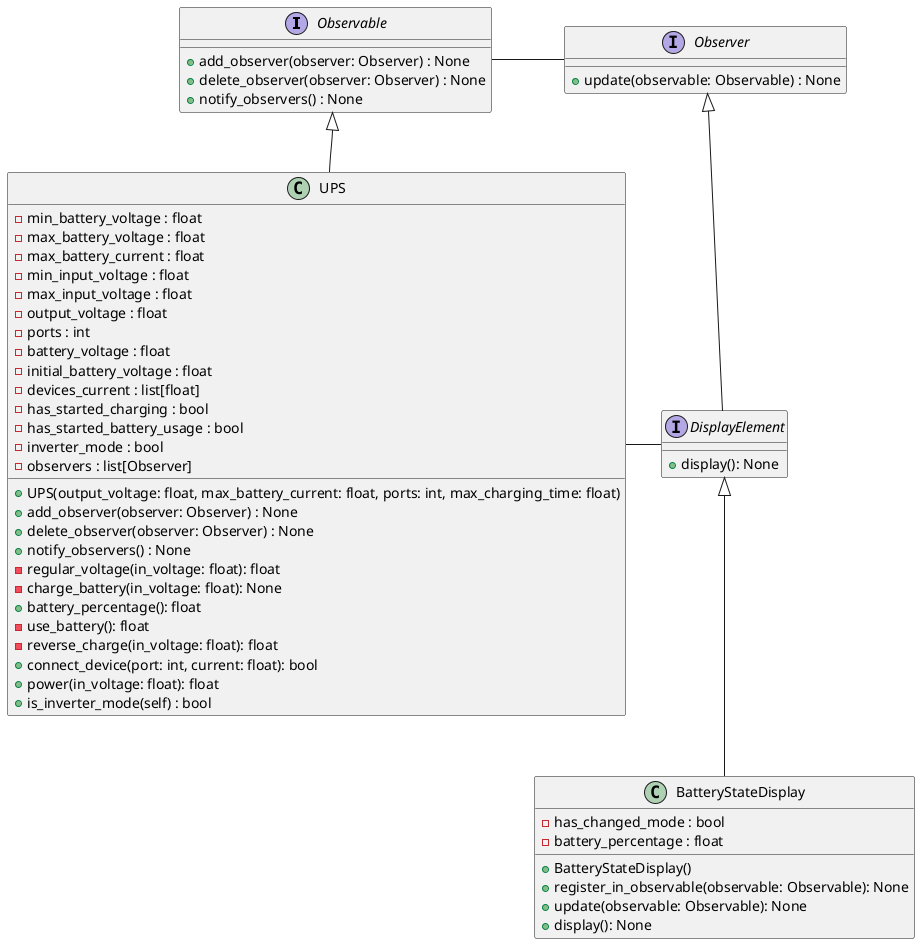 @startuml UPS

interface Observable {
    + add_observer(observer: Observer) : None
    + delete_observer(observer: Observer) : None
    + notify_observers() : None
}
        
interface Observer {
    + update(observable: Observable) : None
}

Observable - Observer

interface DisplayElement {
    + display(): None
}

Observer <|-- DisplayElement

class UPS {
    - min_battery_voltage : float
    - max_battery_voltage : float
    - max_battery_current : float
    - min_input_voltage : float
    - max_input_voltage : float
    - output_voltage : float
    - ports : int
    - battery_voltage : float
    - initial_battery_voltage : float
    - devices_current : list[float]
    - has_started_charging : bool
    - has_started_battery_usage : bool
    - inverter_mode : bool
    - observers : list[Observer]
    
    + UPS(output_voltage: float, max_battery_current: float, ports: int, max_charging_time: float)
    + add_observer(observer: Observer) : None
    + delete_observer(observer: Observer) : None
    + notify_observers() : None
    - regular_voltage(in_voltage: float): float
    - charge_battery(in_voltage: float): None
    + battery_percentage(): float
    - use_battery(): float
    - reverse_charge(in_voltage: float): float
    + connect_device(port: int, current: float): bool
    + power(in_voltage: float): float
    + is_inverter_mode(self) : bool
}

Observable <|-- UPS
UPS - DisplayElement

class BatteryStateDisplay {
    - has_changed_mode : bool
    - battery_percentage : float

    + BatteryStateDisplay()
    + register_in_observable(observable: Observable): None
    + update(observable: Observable): None
    + display(): None
}

DisplayElement <|-- BatteryStateDisplay

@enduml